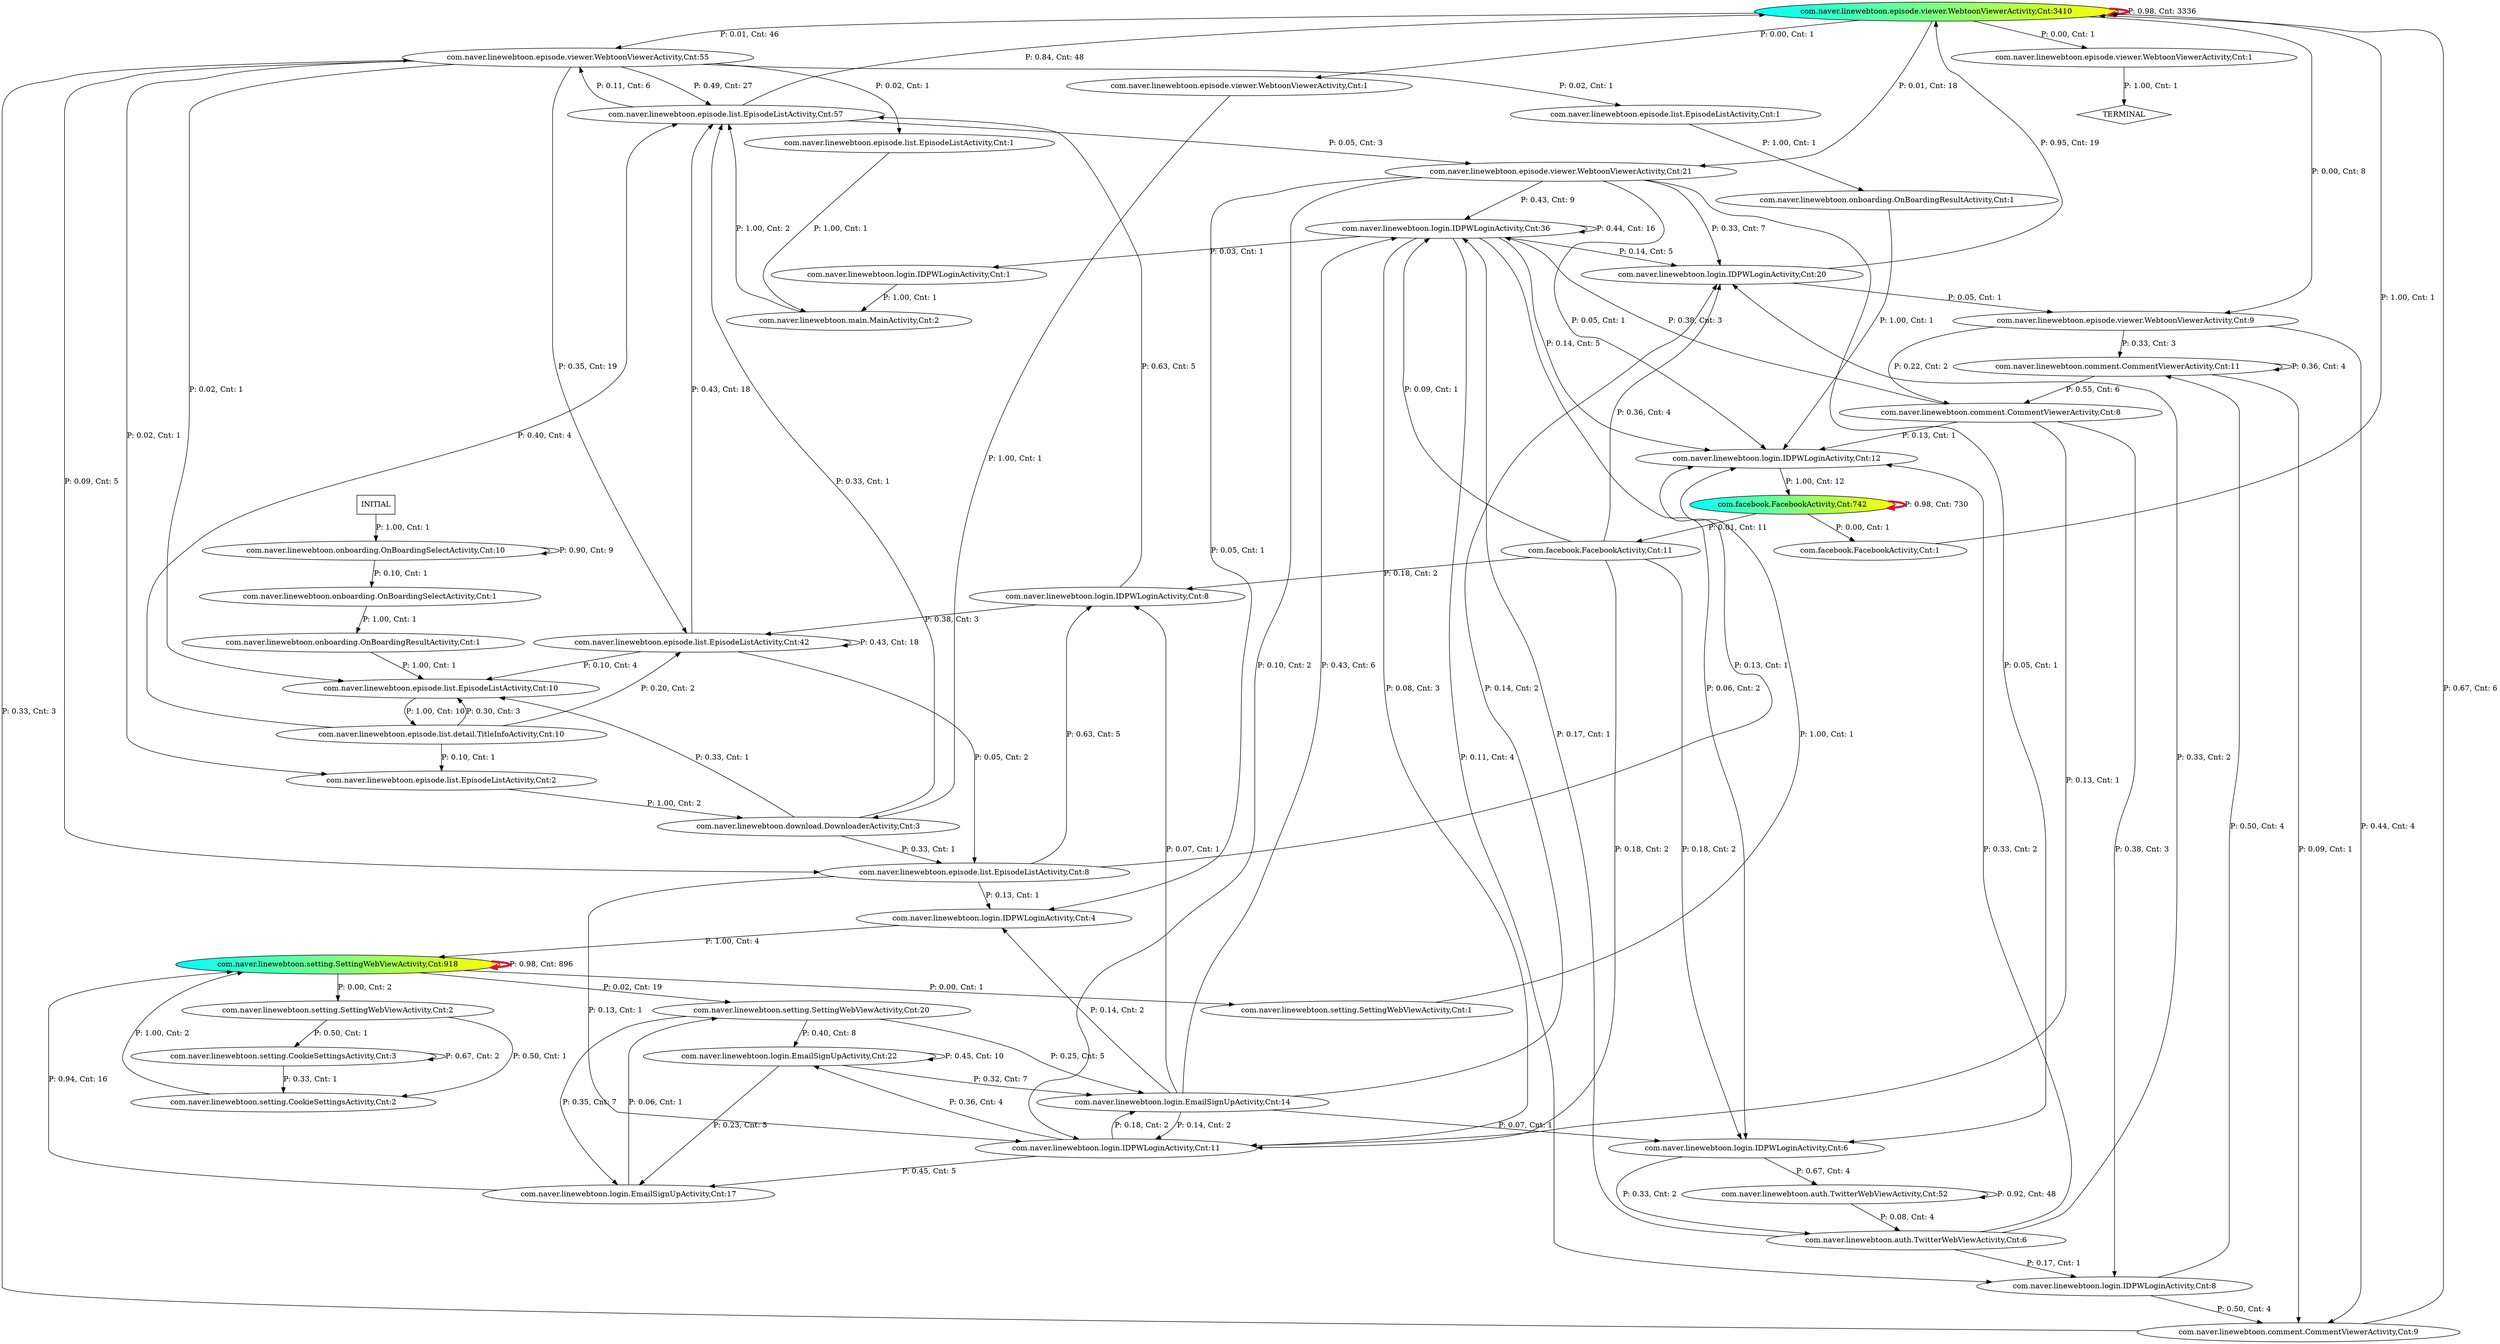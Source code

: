 digraph G {
  20 [label="com.naver.linewebtoon.episode.viewer.WebtoonViewerActivity,Cnt:3410", fillcolor="cyan:yellow", style="filled"];
  45 [label="com.naver.linewebtoon.setting.SettingWebViewActivity,Cnt:918", fillcolor="cyan:yellow", style="filled"];
  1 [label="com.facebook.FacebookActivity,Cnt:742", fillcolor="cyan:yellow", style="filled"];
  13 [label="com.naver.linewebtoon.episode.list.EpisodeListActivity,Cnt:57"];
  22 [label="com.naver.linewebtoon.episode.viewer.WebtoonViewerActivity,Cnt:55"];
  3 [label="com.naver.linewebtoon.auth.TwitterWebViewActivity,Cnt:52"];
  14 [label="com.naver.linewebtoon.episode.list.EpisodeListActivity,Cnt:42"];
  34 [label="com.naver.linewebtoon.login.IDPWLoginActivity,Cnt:36"];
  24 [label="com.naver.linewebtoon.login.EmailSignUpActivity,Cnt:22"];
  21 [label="com.naver.linewebtoon.episode.viewer.WebtoonViewerActivity,Cnt:21"];
  32 [label="com.naver.linewebtoon.login.IDPWLoginActivity,Cnt:20"];
  44 [label="com.naver.linewebtoon.setting.SettingWebViewActivity,Cnt:20"];
  23 [label="com.naver.linewebtoon.login.EmailSignUpActivity,Cnt:17"];
  25 [label="com.naver.linewebtoon.login.EmailSignUpActivity,Cnt:14"];
  26 [label="com.naver.linewebtoon.login.IDPWLoginActivity,Cnt:12"];
  2 [label="com.facebook.FacebookActivity,Cnt:11"];
  6 [label="com.naver.linewebtoon.comment.CommentViewerActivity,Cnt:11"];
  33 [label="com.naver.linewebtoon.login.IDPWLoginActivity,Cnt:11"];
  10 [label="com.naver.linewebtoon.episode.list.EpisodeListActivity,Cnt:10"];
  16 [label="com.naver.linewebtoon.episode.list.detail.TitleInfoActivity,Cnt:10"];
  39 [label="com.naver.linewebtoon.onboarding.OnBoardingSelectActivity,Cnt:10"];
  5 [label="com.naver.linewebtoon.comment.CommentViewerActivity,Cnt:9"];
  19 [label="com.naver.linewebtoon.episode.viewer.WebtoonViewerActivity,Cnt:9"];
  7 [label="com.naver.linewebtoon.comment.CommentViewerActivity,Cnt:8"];
  15 [label="com.naver.linewebtoon.episode.list.EpisodeListActivity,Cnt:8"];
  30 [label="com.naver.linewebtoon.login.IDPWLoginActivity,Cnt:8"];
  31 [label="com.naver.linewebtoon.login.IDPWLoginActivity,Cnt:8"];
  4 [label="com.naver.linewebtoon.auth.TwitterWebViewActivity,Cnt:6"];
  29 [label="com.naver.linewebtoon.login.IDPWLoginActivity,Cnt:6"];
  28 [label="com.naver.linewebtoon.login.IDPWLoginActivity,Cnt:4"];
  8 [label="com.naver.linewebtoon.download.DownloaderActivity,Cnt:3"];
  41 [label="com.naver.linewebtoon.setting.CookieSettingsActivity,Cnt:3"];
  9 [label="com.naver.linewebtoon.episode.list.EpisodeListActivity,Cnt:2"];
  35 [label="com.naver.linewebtoon.main.MainActivity,Cnt:2"];
  40 [label="com.naver.linewebtoon.setting.CookieSettingsActivity,Cnt:2"];
  43 [label="com.naver.linewebtoon.setting.SettingWebViewActivity,Cnt:2"];
  0 [label="com.facebook.FacebookActivity,Cnt:1"];
  11 [label="com.naver.linewebtoon.episode.list.EpisodeListActivity,Cnt:1"];
  12 [label="com.naver.linewebtoon.episode.list.EpisodeListActivity,Cnt:1"];
  17 [label="com.naver.linewebtoon.episode.viewer.WebtoonViewerActivity,Cnt:1"];
  18 [label="com.naver.linewebtoon.episode.viewer.WebtoonViewerActivity,Cnt:1"];
  27 [label="com.naver.linewebtoon.login.IDPWLoginActivity,Cnt:1"];
  36 [label="com.naver.linewebtoon.onboarding.OnBoardingResultActivity,Cnt:1"];
  37 [label="com.naver.linewebtoon.onboarding.OnBoardingResultActivity,Cnt:1"];
  38 [label="com.naver.linewebtoon.onboarding.OnBoardingSelectActivity,Cnt:1"];
  42 [label="com.naver.linewebtoon.setting.SettingWebViewActivity,Cnt:1"];
  46 [label="TERMINAL",shape=diamond];
  47 [label="INITIAL",shape=box];
20->20 [label="P: 0.98, Cnt: 3336", color="crimson", penwidth=4];
45->45 [label="P: 0.98, Cnt: 896", color="crimson", penwidth=4];
1->1 [label="P: 0.98, Cnt: 730", color="crimson", penwidth=4];
3->3 [label="P: 0.92, Cnt: 48"];
13->20 [label="P: 0.84, Cnt: 48"];
20->22 [label="P: 0.01, Cnt: 46"];
22->13 [label="P: 0.49, Cnt: 27"];
22->14 [label="P: 0.35, Cnt: 19"];
32->20 [label="P: 0.95, Cnt: 19"];
45->44 [label="P: 0.02, Cnt: 19"];
14->13 [label="P: 0.43, Cnt: 18"];
14->14 [label="P: 0.43, Cnt: 18"];
20->21 [label="P: 0.01, Cnt: 18"];
23->45 [label="P: 0.94, Cnt: 16"];
34->34 [label="P: 0.44, Cnt: 16"];
26->1 [label="P: 1.00, Cnt: 12"];
1->2 [label="P: 0.01, Cnt: 11"];
10->16 [label="P: 1.00, Cnt: 10"];
24->24 [label="P: 0.45, Cnt: 10"];
21->34 [label="P: 0.43, Cnt: 9"];
39->39 [label="P: 0.90, Cnt: 9"];
20->19 [label="P: 0.00, Cnt: 8"];
44->24 [label="P: 0.40, Cnt: 8"];
21->32 [label="P: 0.33, Cnt: 7"];
24->25 [label="P: 0.32, Cnt: 7"];
44->23 [label="P: 0.35, Cnt: 7"];
5->20 [label="P: 0.67, Cnt: 6"];
6->7 [label="P: 0.55, Cnt: 6"];
13->22 [label="P: 0.11, Cnt: 6"];
25->34 [label="P: 0.43, Cnt: 6"];
15->31 [label="P: 0.63, Cnt: 5"];
22->15 [label="P: 0.09, Cnt: 5"];
24->23 [label="P: 0.23, Cnt: 5"];
31->13 [label="P: 0.63, Cnt: 5"];
33->23 [label="P: 0.45, Cnt: 5"];
34->32 [label="P: 0.14, Cnt: 5"];
34->26 [label="P: 0.14, Cnt: 5"];
44->25 [label="P: 0.25, Cnt: 5"];
2->32 [label="P: 0.36, Cnt: 4"];
3->4 [label="P: 0.08, Cnt: 4"];
6->6 [label="P: 0.36, Cnt: 4"];
14->10 [label="P: 0.10, Cnt: 4"];
16->13 [label="P: 0.40, Cnt: 4"];
19->5 [label="P: 0.44, Cnt: 4"];
28->45 [label="P: 1.00, Cnt: 4"];
29->3 [label="P: 0.67, Cnt: 4"];
30->5 [label="P: 0.50, Cnt: 4"];
30->6 [label="P: 0.50, Cnt: 4"];
33->24 [label="P: 0.36, Cnt: 4"];
34->30 [label="P: 0.11, Cnt: 4"];
5->22 [label="P: 0.33, Cnt: 3"];
7->34 [label="P: 0.38, Cnt: 3"];
7->30 [label="P: 0.38, Cnt: 3"];
13->21 [label="P: 0.05, Cnt: 3"];
16->10 [label="P: 0.30, Cnt: 3"];
19->6 [label="P: 0.33, Cnt: 3"];
31->14 [label="P: 0.38, Cnt: 3"];
34->33 [label="P: 0.08, Cnt: 3"];
2->29 [label="P: 0.18, Cnt: 2"];
2->33 [label="P: 0.18, Cnt: 2"];
2->31 [label="P: 0.18, Cnt: 2"];
4->32 [label="P: 0.33, Cnt: 2"];
4->26 [label="P: 0.33, Cnt: 2"];
9->8 [label="P: 1.00, Cnt: 2"];
14->15 [label="P: 0.05, Cnt: 2"];
16->14 [label="P: 0.20, Cnt: 2"];
19->7 [label="P: 0.22, Cnt: 2"];
21->33 [label="P: 0.10, Cnt: 2"];
25->32 [label="P: 0.14, Cnt: 2"];
25->28 [label="P: 0.14, Cnt: 2"];
25->33 [label="P: 0.14, Cnt: 2"];
29->4 [label="P: 0.33, Cnt: 2"];
33->25 [label="P: 0.18, Cnt: 2"];
34->29 [label="P: 0.06, Cnt: 2"];
35->13 [label="P: 1.00, Cnt: 2"];
40->45 [label="P: 1.00, Cnt: 2"];
41->41 [label="P: 0.67, Cnt: 2"];
45->43 [label="P: 0.00, Cnt: 2"];
0->20 [label="P: 1.00, Cnt: 1"];
1->0 [label="P: 0.00, Cnt: 1"];
2->34 [label="P: 0.09, Cnt: 1"];
4->34 [label="P: 0.17, Cnt: 1"];
4->30 [label="P: 0.17, Cnt: 1"];
6->5 [label="P: 0.09, Cnt: 1"];
7->33 [label="P: 0.13, Cnt: 1"];
7->26 [label="P: 0.13, Cnt: 1"];
8->13 [label="P: 0.33, Cnt: 1"];
8->15 [label="P: 0.33, Cnt: 1"];
8->10 [label="P: 0.33, Cnt: 1"];
11->35 [label="P: 1.00, Cnt: 1"];
12->37 [label="P: 1.00, Cnt: 1"];
15->28 [label="P: 0.13, Cnt: 1"];
15->26 [label="P: 0.13, Cnt: 1"];
15->33 [label="P: 0.13, Cnt: 1"];
16->9 [label="P: 0.10, Cnt: 1"];
17->8 [label="P: 1.00, Cnt: 1"];
18->46 [label="P: 1.00, Cnt: 1"];
20->17 [label="P: 0.00, Cnt: 1"];
20->18 [label="P: 0.00, Cnt: 1"];
21->29 [label="P: 0.05, Cnt: 1"];
21->28 [label="P: 0.05, Cnt: 1"];
21->26 [label="P: 0.05, Cnt: 1"];
22->10 [label="P: 0.02, Cnt: 1"];
22->11 [label="P: 0.02, Cnt: 1"];
22->12 [label="P: 0.02, Cnt: 1"];
22->9 [label="P: 0.02, Cnt: 1"];
23->44 [label="P: 0.06, Cnt: 1"];
25->29 [label="P: 0.07, Cnt: 1"];
25->31 [label="P: 0.07, Cnt: 1"];
27->35 [label="P: 1.00, Cnt: 1"];
32->19 [label="P: 0.05, Cnt: 1"];
34->27 [label="P: 0.03, Cnt: 1"];
36->10 [label="P: 1.00, Cnt: 1"];
37->26 [label="P: 1.00, Cnt: 1"];
38->36 [label="P: 1.00, Cnt: 1"];
39->38 [label="P: 0.10, Cnt: 1"];
41->40 [label="P: 0.33, Cnt: 1"];
42->26 [label="P: 1.00, Cnt: 1"];
43->41 [label="P: 0.50, Cnt: 1"];
43->40 [label="P: 0.50, Cnt: 1"];
45->42 [label="P: 0.00, Cnt: 1"];
47->39 [label="P: 1.00, Cnt: 1"];
}
